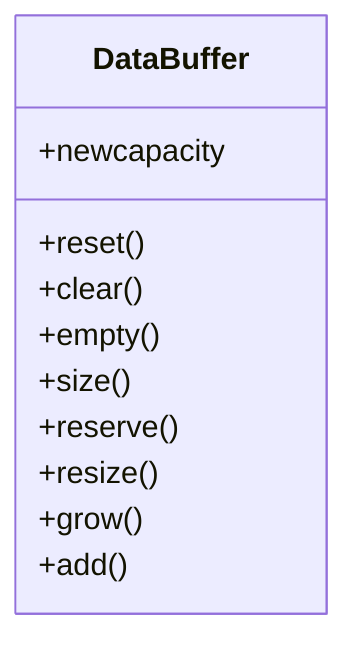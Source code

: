 classDiagram
    class DataBuffer {
        +reset()
        +clear()
        +empty()
        +size()
        +reserve()
        +resize()
        +grow()
        +newcapacity
        +add()
    }